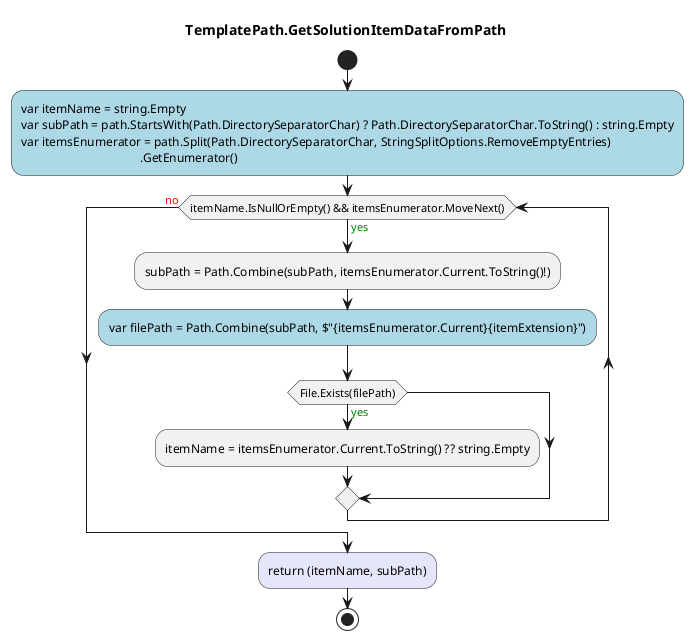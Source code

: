 @startuml TemplatePath.GetSolutionItemDataFromPath
title TemplatePath.GetSolutionItemDataFromPath
start
#LightBlue:var itemName = string.Empty
var subPath = path.StartsWith(Path.DirectorySeparatorChar) ? Path.DirectorySeparatorChar.ToString() : string.Empty
var itemsEnumerator = path.Split(Path.DirectorySeparatorChar, StringSplitOptions.RemoveEmptyEntries)
                                      .GetEnumerator();
while (itemName.IsNullOrEmpty() && itemsEnumerator.MoveNext()) is (<color:green>yes)
    :subPath = Path.Combine(subPath, itemsEnumerator.Current.ToString()!);
    #LightBlue:var filePath = Path.Combine(subPath, $"{itemsEnumerator.Current}{itemExtension}");
    if (File.Exists(filePath)) then (<color:green>yes)
        :itemName = itemsEnumerator.Current.ToString() ?? string.Empty;
    endif
endwhile (<color:red>no)
#Lavender:return (itemName, subPath);
stop
@enduml
